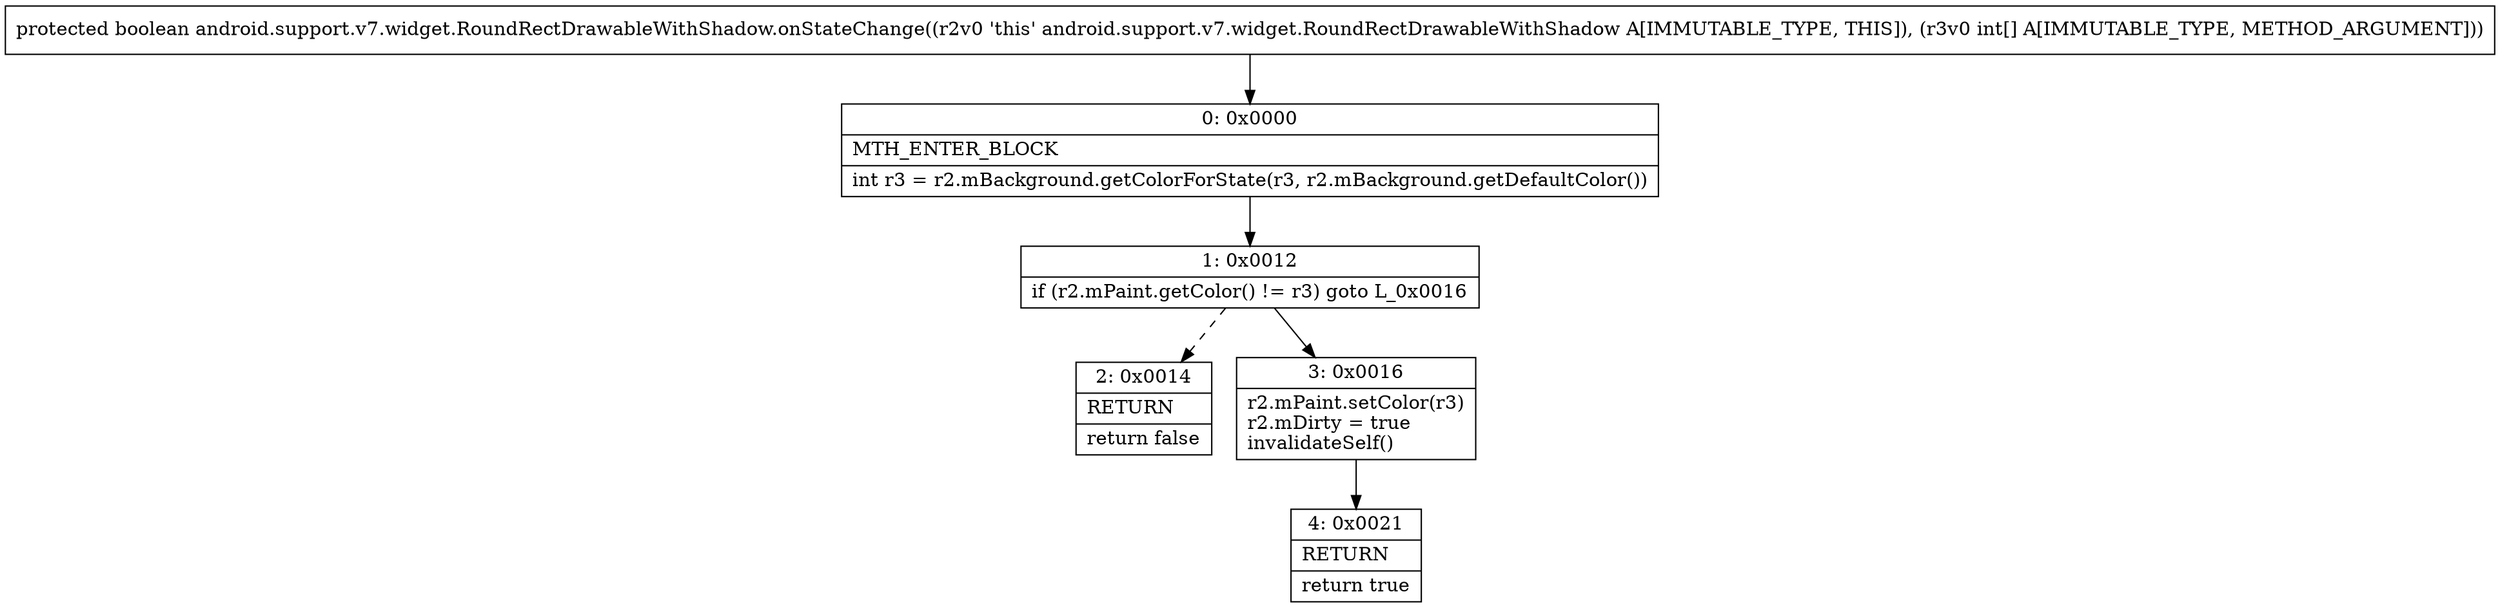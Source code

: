 digraph "CFG forandroid.support.v7.widget.RoundRectDrawableWithShadow.onStateChange([I)Z" {
Node_0 [shape=record,label="{0\:\ 0x0000|MTH_ENTER_BLOCK\l|int r3 = r2.mBackground.getColorForState(r3, r2.mBackground.getDefaultColor())\l}"];
Node_1 [shape=record,label="{1\:\ 0x0012|if (r2.mPaint.getColor() != r3) goto L_0x0016\l}"];
Node_2 [shape=record,label="{2\:\ 0x0014|RETURN\l|return false\l}"];
Node_3 [shape=record,label="{3\:\ 0x0016|r2.mPaint.setColor(r3)\lr2.mDirty = true\linvalidateSelf()\l}"];
Node_4 [shape=record,label="{4\:\ 0x0021|RETURN\l|return true\l}"];
MethodNode[shape=record,label="{protected boolean android.support.v7.widget.RoundRectDrawableWithShadow.onStateChange((r2v0 'this' android.support.v7.widget.RoundRectDrawableWithShadow A[IMMUTABLE_TYPE, THIS]), (r3v0 int[] A[IMMUTABLE_TYPE, METHOD_ARGUMENT])) }"];
MethodNode -> Node_0;
Node_0 -> Node_1;
Node_1 -> Node_2[style=dashed];
Node_1 -> Node_3;
Node_3 -> Node_4;
}

